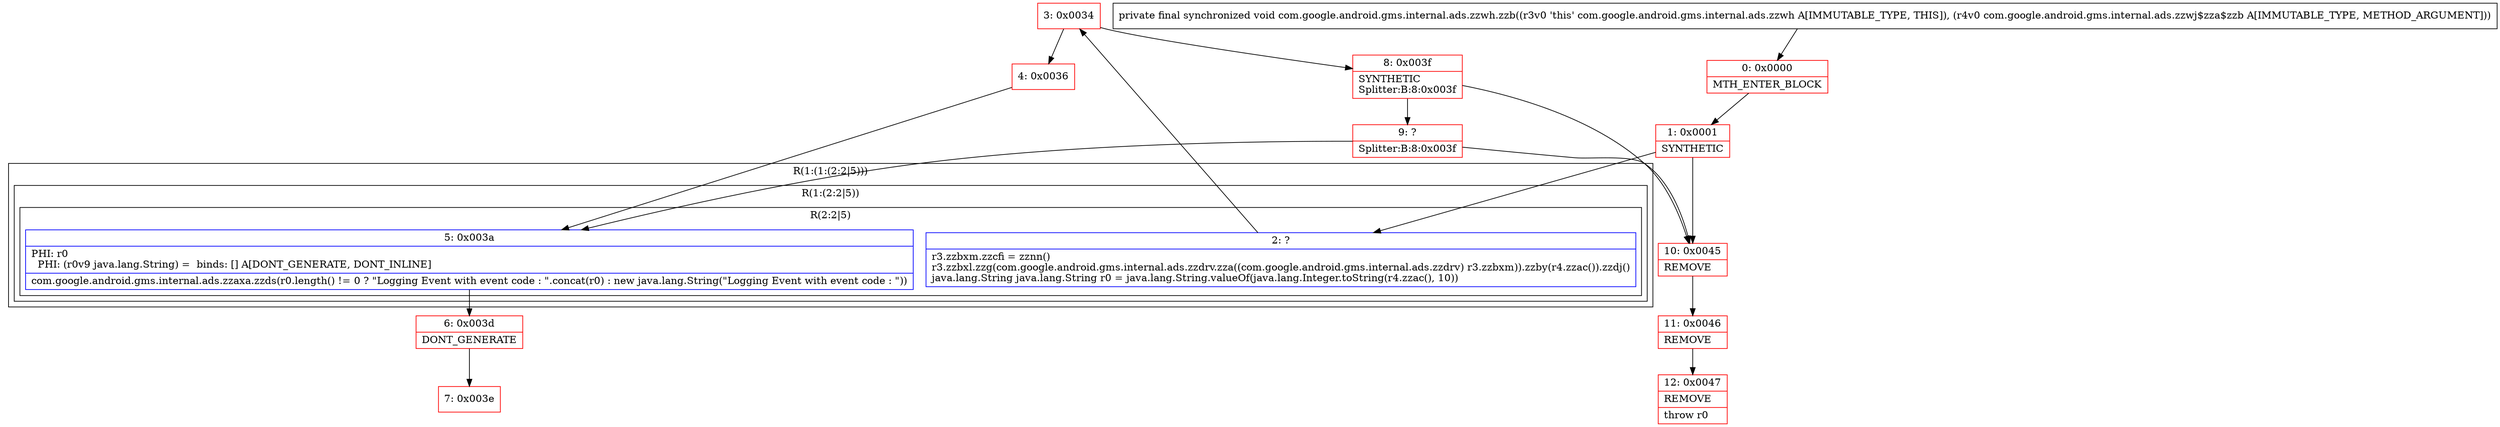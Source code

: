 digraph "CFG forcom.google.android.gms.internal.ads.zzwh.zzb(Lcom\/google\/android\/gms\/internal\/ads\/zzwj$zza$zzb;)V" {
subgraph cluster_Region_458721846 {
label = "R(1:(1:(2:2|5)))";
node [shape=record,color=blue];
subgraph cluster_Region_1492848127 {
label = "R(1:(2:2|5))";
node [shape=record,color=blue];
subgraph cluster_Region_1531424944 {
label = "R(2:2|5)";
node [shape=record,color=blue];
Node_2 [shape=record,label="{2\:\ ?|r3.zzbxm.zzcfi = zznn()\lr3.zzbxl.zzg(com.google.android.gms.internal.ads.zzdrv.zza((com.google.android.gms.internal.ads.zzdrv) r3.zzbxm)).zzby(r4.zzac()).zzdj()\ljava.lang.String java.lang.String r0 = java.lang.String.valueOf(java.lang.Integer.toString(r4.zzac(), 10))\l}"];
Node_5 [shape=record,label="{5\:\ 0x003a|PHI: r0 \l  PHI: (r0v9 java.lang.String) =  binds: [] A[DONT_GENERATE, DONT_INLINE]\l|com.google.android.gms.internal.ads.zzaxa.zzds(r0.length() != 0 ? \"Logging Event with event code : \".concat(r0) : new java.lang.String(\"Logging Event with event code : \"))\l}"];
}
}
}
Node_0 [shape=record,color=red,label="{0\:\ 0x0000|MTH_ENTER_BLOCK\l}"];
Node_1 [shape=record,color=red,label="{1\:\ 0x0001|SYNTHETIC\l}"];
Node_3 [shape=record,color=red,label="{3\:\ 0x0034}"];
Node_4 [shape=record,color=red,label="{4\:\ 0x0036}"];
Node_6 [shape=record,color=red,label="{6\:\ 0x003d|DONT_GENERATE\l}"];
Node_7 [shape=record,color=red,label="{7\:\ 0x003e}"];
Node_8 [shape=record,color=red,label="{8\:\ 0x003f|SYNTHETIC\lSplitter:B:8:0x003f\l}"];
Node_9 [shape=record,color=red,label="{9\:\ ?|Splitter:B:8:0x003f\l}"];
Node_10 [shape=record,color=red,label="{10\:\ 0x0045|REMOVE\l}"];
Node_11 [shape=record,color=red,label="{11\:\ 0x0046|REMOVE\l}"];
Node_12 [shape=record,color=red,label="{12\:\ 0x0047|REMOVE\l|throw r0\l}"];
MethodNode[shape=record,label="{private final synchronized void com.google.android.gms.internal.ads.zzwh.zzb((r3v0 'this' com.google.android.gms.internal.ads.zzwh A[IMMUTABLE_TYPE, THIS]), (r4v0 com.google.android.gms.internal.ads.zzwj$zza$zzb A[IMMUTABLE_TYPE, METHOD_ARGUMENT])) }"];
MethodNode -> Node_0;
Node_2 -> Node_3;
Node_5 -> Node_6;
Node_0 -> Node_1;
Node_1 -> Node_2;
Node_1 -> Node_10;
Node_3 -> Node_4;
Node_3 -> Node_8;
Node_4 -> Node_5;
Node_6 -> Node_7;
Node_8 -> Node_9;
Node_8 -> Node_10;
Node_9 -> Node_10;
Node_9 -> Node_5;
Node_10 -> Node_11;
Node_11 -> Node_12;
}

